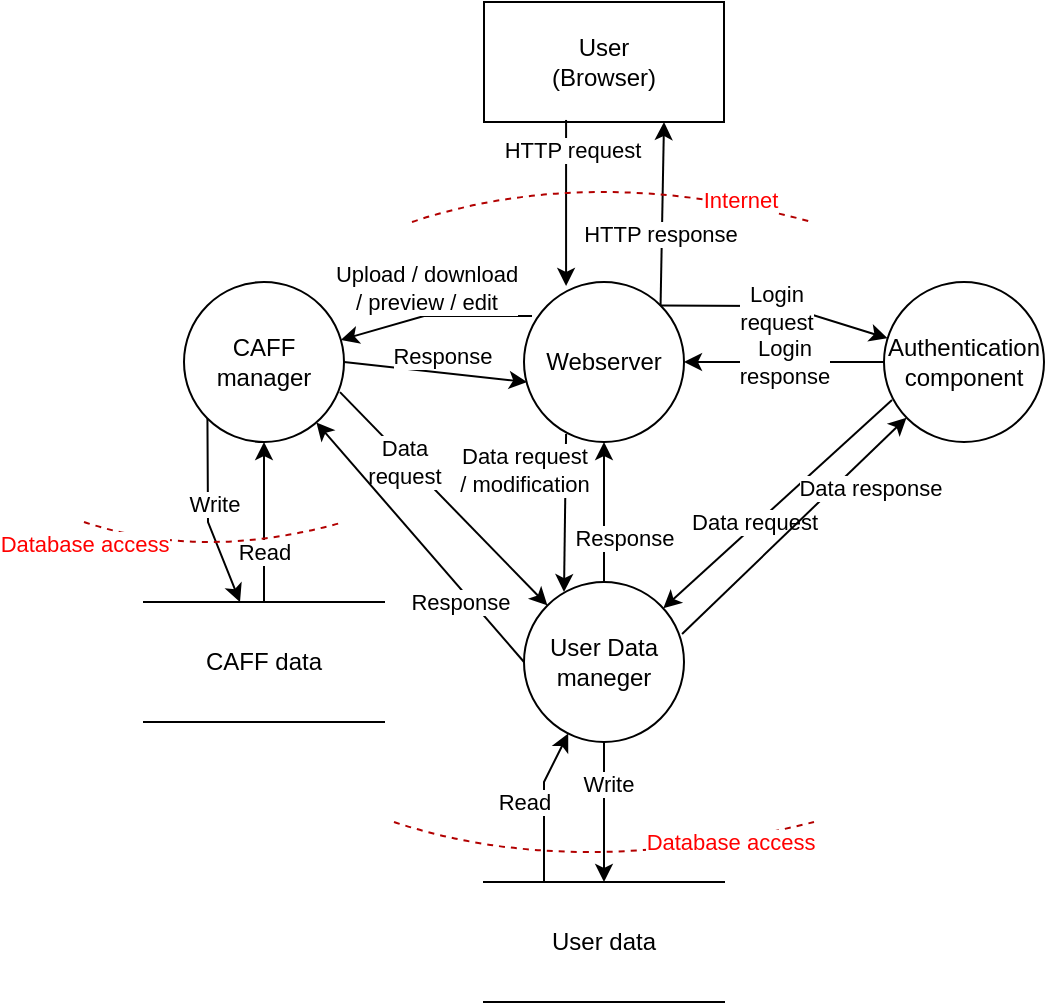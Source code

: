<mxfile version="15.5.2" type="github">
  <diagram id="D8d92j8qmXMpJo_Qk6BS" name="Page-1">
    <mxGraphModel dx="1422" dy="770" grid="1" gridSize="10" guides="1" tooltips="1" connect="1" arrows="1" fold="1" page="1" pageScale="1" pageWidth="827" pageHeight="1169" math="0" shadow="0">
      <root>
        <mxCell id="0" />
        <mxCell id="1" parent="0" />
        <mxCell id="62v6cssMGd1vKsKJh1Cb-1" value="Webserver" style="ellipse;whiteSpace=wrap;html=1;aspect=fixed;" vertex="1" parent="1">
          <mxGeometry x="270" y="170" width="80" height="80" as="geometry" />
        </mxCell>
        <mxCell id="62v6cssMGd1vKsKJh1Cb-2" value="User&lt;br&gt;(Browser)" style="rounded=0;whiteSpace=wrap;html=1;" vertex="1" parent="1">
          <mxGeometry x="250" y="30" width="120" height="60" as="geometry" />
        </mxCell>
        <mxCell id="62v6cssMGd1vKsKJh1Cb-3" value="Authentication&lt;br&gt;component" style="ellipse;whiteSpace=wrap;html=1;aspect=fixed;" vertex="1" parent="1">
          <mxGeometry x="450" y="170" width="80" height="80" as="geometry" />
        </mxCell>
        <mxCell id="62v6cssMGd1vKsKJh1Cb-4" value="CAFF&lt;br&gt;manager" style="ellipse;whiteSpace=wrap;html=1;aspect=fixed;" vertex="1" parent="1">
          <mxGeometry x="100" y="170" width="80" height="80" as="geometry" />
        </mxCell>
        <mxCell id="62v6cssMGd1vKsKJh1Cb-5" value="User Data&lt;br&gt;maneger" style="ellipse;whiteSpace=wrap;html=1;aspect=fixed;" vertex="1" parent="1">
          <mxGeometry x="270" y="320" width="80" height="80" as="geometry" />
        </mxCell>
        <mxCell id="62v6cssMGd1vKsKJh1Cb-6" value="" style="endArrow=classic;html=1;rounded=0;exitX=1;exitY=0;exitDx=0;exitDy=0;" edge="1" parent="1" source="62v6cssMGd1vKsKJh1Cb-1" target="62v6cssMGd1vKsKJh1Cb-3">
          <mxGeometry width="50" height="50" relative="1" as="geometry">
            <mxPoint x="240" y="330" as="sourcePoint" />
            <mxPoint x="290" y="280" as="targetPoint" />
            <Array as="points">
              <mxPoint x="400" y="182" />
            </Array>
          </mxGeometry>
        </mxCell>
        <mxCell id="62v6cssMGd1vKsKJh1Cb-7" value="Login&lt;br&gt;request" style="edgeLabel;html=1;align=center;verticalAlign=middle;resizable=0;points=[];" vertex="1" connectable="0" parent="62v6cssMGd1vKsKJh1Cb-6">
          <mxGeometry x="0.259" y="3" relative="1" as="geometry">
            <mxPoint x="-16" as="offset" />
          </mxGeometry>
        </mxCell>
        <mxCell id="62v6cssMGd1vKsKJh1Cb-8" value="" style="endArrow=classic;html=1;rounded=0;exitX=0;exitY=0.5;exitDx=0;exitDy=0;" edge="1" parent="1" source="62v6cssMGd1vKsKJh1Cb-3" target="62v6cssMGd1vKsKJh1Cb-1">
          <mxGeometry width="50" height="50" relative="1" as="geometry">
            <mxPoint x="420" y="300" as="sourcePoint" />
            <mxPoint x="470" y="250" as="targetPoint" />
          </mxGeometry>
        </mxCell>
        <mxCell id="62v6cssMGd1vKsKJh1Cb-9" value="Login&lt;br&gt;response" style="edgeLabel;html=1;align=center;verticalAlign=middle;resizable=0;points=[];" vertex="1" connectable="0" parent="62v6cssMGd1vKsKJh1Cb-8">
          <mxGeometry x="0.32" y="1" relative="1" as="geometry">
            <mxPoint x="16" y="-1" as="offset" />
          </mxGeometry>
        </mxCell>
        <mxCell id="62v6cssMGd1vKsKJh1Cb-10" value="" style="endArrow=classic;html=1;rounded=0;exitX=0.05;exitY=0.738;exitDx=0;exitDy=0;exitPerimeter=0;" edge="1" parent="1" source="62v6cssMGd1vKsKJh1Cb-3" target="62v6cssMGd1vKsKJh1Cb-5">
          <mxGeometry width="50" height="50" relative="1" as="geometry">
            <mxPoint x="450" y="340" as="sourcePoint" />
            <mxPoint x="500" y="290" as="targetPoint" />
          </mxGeometry>
        </mxCell>
        <mxCell id="62v6cssMGd1vKsKJh1Cb-12" value="Data request" style="edgeLabel;html=1;align=center;verticalAlign=middle;resizable=0;points=[];" vertex="1" connectable="0" parent="62v6cssMGd1vKsKJh1Cb-10">
          <mxGeometry x="0.208" y="-3" relative="1" as="geometry">
            <mxPoint x="2" as="offset" />
          </mxGeometry>
        </mxCell>
        <mxCell id="62v6cssMGd1vKsKJh1Cb-13" value="" style="endArrow=classic;html=1;rounded=0;exitX=0.988;exitY=0.325;exitDx=0;exitDy=0;exitPerimeter=0;" edge="1" parent="1" source="62v6cssMGd1vKsKJh1Cb-5" target="62v6cssMGd1vKsKJh1Cb-3">
          <mxGeometry width="50" height="50" relative="1" as="geometry">
            <mxPoint x="460" y="370" as="sourcePoint" />
            <mxPoint x="510" y="320" as="targetPoint" />
          </mxGeometry>
        </mxCell>
        <mxCell id="62v6cssMGd1vKsKJh1Cb-14" value="Data response" style="edgeLabel;html=1;align=center;verticalAlign=middle;resizable=0;points=[];" vertex="1" connectable="0" parent="62v6cssMGd1vKsKJh1Cb-13">
          <mxGeometry x="0.319" y="3" relative="1" as="geometry">
            <mxPoint x="22" as="offset" />
          </mxGeometry>
        </mxCell>
        <mxCell id="62v6cssMGd1vKsKJh1Cb-15" value="" style="endArrow=classic;html=1;rounded=0;exitX=0.263;exitY=0.95;exitDx=0;exitDy=0;exitPerimeter=0;entryX=0.25;entryY=0.063;entryDx=0;entryDy=0;entryPerimeter=0;" edge="1" parent="1" source="62v6cssMGd1vKsKJh1Cb-1" target="62v6cssMGd1vKsKJh1Cb-5">
          <mxGeometry width="50" height="50" relative="1" as="geometry">
            <mxPoint x="210" y="330" as="sourcePoint" />
            <mxPoint x="260" y="280" as="targetPoint" />
          </mxGeometry>
        </mxCell>
        <mxCell id="62v6cssMGd1vKsKJh1Cb-17" value="Data request&lt;br&gt;/ modification" style="edgeLabel;html=1;align=center;verticalAlign=middle;resizable=0;points=[];" vertex="1" connectable="0" parent="62v6cssMGd1vKsKJh1Cb-15">
          <mxGeometry x="-0.354" y="2" relative="1" as="geometry">
            <mxPoint x="-23" y="-8" as="offset" />
          </mxGeometry>
        </mxCell>
        <mxCell id="62v6cssMGd1vKsKJh1Cb-18" value="" style="endArrow=classic;html=1;rounded=0;exitX=0.5;exitY=0;exitDx=0;exitDy=0;entryX=0.5;entryY=1;entryDx=0;entryDy=0;" edge="1" parent="1" source="62v6cssMGd1vKsKJh1Cb-5" target="62v6cssMGd1vKsKJh1Cb-1">
          <mxGeometry width="50" height="50" relative="1" as="geometry">
            <mxPoint x="170" y="400" as="sourcePoint" />
            <mxPoint x="220" y="350" as="targetPoint" />
          </mxGeometry>
        </mxCell>
        <mxCell id="62v6cssMGd1vKsKJh1Cb-19" value="Response" style="edgeLabel;html=1;align=center;verticalAlign=middle;resizable=0;points=[];" vertex="1" connectable="0" parent="62v6cssMGd1vKsKJh1Cb-18">
          <mxGeometry x="-0.222" y="-2" relative="1" as="geometry">
            <mxPoint x="8" y="5" as="offset" />
          </mxGeometry>
        </mxCell>
        <mxCell id="62v6cssMGd1vKsKJh1Cb-20" value="" style="endArrow=classic;html=1;rounded=0;exitX=0.05;exitY=0.213;exitDx=0;exitDy=0;exitPerimeter=0;" edge="1" parent="1" source="62v6cssMGd1vKsKJh1Cb-1" target="62v6cssMGd1vKsKJh1Cb-4">
          <mxGeometry width="50" height="50" relative="1" as="geometry">
            <mxPoint x="210" y="180" as="sourcePoint" />
            <mxPoint x="260" y="130" as="targetPoint" />
            <Array as="points">
              <mxPoint x="220" y="187" />
            </Array>
          </mxGeometry>
        </mxCell>
        <mxCell id="62v6cssMGd1vKsKJh1Cb-21" value="Upload / download&lt;br&gt;/ preview / edit" style="edgeLabel;html=1;align=center;verticalAlign=middle;resizable=0;points=[];" vertex="1" connectable="0" parent="62v6cssMGd1vKsKJh1Cb-20">
          <mxGeometry x="0.408" y="-1" relative="1" as="geometry">
            <mxPoint x="15" y="-17" as="offset" />
          </mxGeometry>
        </mxCell>
        <mxCell id="62v6cssMGd1vKsKJh1Cb-22" value="" style="endArrow=classic;html=1;rounded=0;exitX=1;exitY=0.5;exitDx=0;exitDy=0;" edge="1" parent="1" source="62v6cssMGd1vKsKJh1Cb-4">
          <mxGeometry width="50" height="50" relative="1" as="geometry">
            <mxPoint x="181.04" y="224.05" as="sourcePoint" />
            <mxPoint x="271.539" y="219.999" as="targetPoint" />
            <Array as="points" />
          </mxGeometry>
        </mxCell>
        <mxCell id="62v6cssMGd1vKsKJh1Cb-23" value="Response" style="edgeLabel;html=1;align=center;verticalAlign=middle;resizable=0;points=[];" vertex="1" connectable="0" parent="62v6cssMGd1vKsKJh1Cb-22">
          <mxGeometry x="-0.649" y="1" relative="1" as="geometry">
            <mxPoint x="33" y="-4" as="offset" />
          </mxGeometry>
        </mxCell>
        <mxCell id="62v6cssMGd1vKsKJh1Cb-24" value="User data" style="shape=partialRectangle;whiteSpace=wrap;html=1;left=0;right=0;fillColor=none;" vertex="1" parent="1">
          <mxGeometry x="250" y="470" width="120" height="60" as="geometry" />
        </mxCell>
        <mxCell id="62v6cssMGd1vKsKJh1Cb-25" value="CAFF data" style="shape=partialRectangle;whiteSpace=wrap;html=1;left=0;right=0;fillColor=none;" vertex="1" parent="1">
          <mxGeometry x="80" y="330" width="120" height="60" as="geometry" />
        </mxCell>
        <mxCell id="62v6cssMGd1vKsKJh1Cb-26" value="" style="endArrow=classic;html=1;rounded=0;exitX=0;exitY=1;exitDx=0;exitDy=0;" edge="1" parent="1" source="62v6cssMGd1vKsKJh1Cb-4" target="62v6cssMGd1vKsKJh1Cb-25">
          <mxGeometry width="50" height="50" relative="1" as="geometry">
            <mxPoint x="140" y="300" as="sourcePoint" />
            <mxPoint x="140" y="320.711" as="targetPoint" />
            <Array as="points">
              <mxPoint x="112" y="290" />
            </Array>
          </mxGeometry>
        </mxCell>
        <mxCell id="62v6cssMGd1vKsKJh1Cb-27" value="Write" style="edgeLabel;html=1;align=center;verticalAlign=middle;resizable=0;points=[];" vertex="1" connectable="0" parent="62v6cssMGd1vKsKJh1Cb-26">
          <mxGeometry x="-0.571" y="3" relative="1" as="geometry">
            <mxPoint y="22" as="offset" />
          </mxGeometry>
        </mxCell>
        <mxCell id="62v6cssMGd1vKsKJh1Cb-28" value="" style="endArrow=classic;html=1;rounded=0;exitX=0.5;exitY=0;exitDx=0;exitDy=0;" edge="1" parent="1" source="62v6cssMGd1vKsKJh1Cb-25" target="62v6cssMGd1vKsKJh1Cb-4">
          <mxGeometry width="50" height="50" relative="1" as="geometry">
            <mxPoint x="160" y="310" as="sourcePoint" />
            <mxPoint x="210" y="260" as="targetPoint" />
            <Array as="points">
              <mxPoint x="140" y="280" />
            </Array>
          </mxGeometry>
        </mxCell>
        <mxCell id="62v6cssMGd1vKsKJh1Cb-29" value="Read" style="edgeLabel;html=1;align=center;verticalAlign=middle;resizable=0;points=[];" vertex="1" connectable="0" parent="62v6cssMGd1vKsKJh1Cb-28">
          <mxGeometry x="-0.375" relative="1" as="geometry">
            <mxPoint as="offset" />
          </mxGeometry>
        </mxCell>
        <mxCell id="62v6cssMGd1vKsKJh1Cb-30" value="" style="endArrow=classic;html=1;rounded=0;exitX=0.25;exitY=0;exitDx=0;exitDy=0;" edge="1" parent="1" source="62v6cssMGd1vKsKJh1Cb-24" target="62v6cssMGd1vKsKJh1Cb-5">
          <mxGeometry width="50" height="50" relative="1" as="geometry">
            <mxPoint x="390" y="470" as="sourcePoint" />
            <mxPoint x="440" y="420" as="targetPoint" />
            <Array as="points">
              <mxPoint x="280" y="420" />
            </Array>
          </mxGeometry>
        </mxCell>
        <mxCell id="62v6cssMGd1vKsKJh1Cb-31" value="Read" style="edgeLabel;html=1;align=center;verticalAlign=middle;resizable=0;points=[];" vertex="1" connectable="0" parent="62v6cssMGd1vKsKJh1Cb-30">
          <mxGeometry x="0.426" relative="1" as="geometry">
            <mxPoint x="-12" y="14" as="offset" />
          </mxGeometry>
        </mxCell>
        <mxCell id="62v6cssMGd1vKsKJh1Cb-32" value="" style="endArrow=classic;html=1;rounded=0;exitX=0.5;exitY=1;exitDx=0;exitDy=0;" edge="1" parent="1" source="62v6cssMGd1vKsKJh1Cb-5" target="62v6cssMGd1vKsKJh1Cb-24">
          <mxGeometry width="50" height="50" relative="1" as="geometry">
            <mxPoint x="400" y="460" as="sourcePoint" />
            <mxPoint x="450" y="410" as="targetPoint" />
          </mxGeometry>
        </mxCell>
        <mxCell id="62v6cssMGd1vKsKJh1Cb-33" value="Write" style="edgeLabel;html=1;align=center;verticalAlign=middle;resizable=0;points=[];" vertex="1" connectable="0" parent="62v6cssMGd1vKsKJh1Cb-32">
          <mxGeometry x="-0.4" y="2" relative="1" as="geometry">
            <mxPoint as="offset" />
          </mxGeometry>
        </mxCell>
        <mxCell id="62v6cssMGd1vKsKJh1Cb-37" value="" style="endArrow=classic;html=1;rounded=0;exitX=0.342;exitY=0.983;exitDx=0;exitDy=0;exitPerimeter=0;entryX=0.263;entryY=0.025;entryDx=0;entryDy=0;entryPerimeter=0;" edge="1" parent="1" source="62v6cssMGd1vKsKJh1Cb-2" target="62v6cssMGd1vKsKJh1Cb-1">
          <mxGeometry width="50" height="50" relative="1" as="geometry">
            <mxPoint x="260" y="160" as="sourcePoint" />
            <mxPoint x="310" y="110" as="targetPoint" />
          </mxGeometry>
        </mxCell>
        <mxCell id="62v6cssMGd1vKsKJh1Cb-38" value="HTTP request" style="edgeLabel;html=1;align=center;verticalAlign=middle;resizable=0;points=[];" vertex="1" connectable="0" parent="62v6cssMGd1vKsKJh1Cb-37">
          <mxGeometry x="-0.638" y="3" relative="1" as="geometry">
            <mxPoint as="offset" />
          </mxGeometry>
        </mxCell>
        <mxCell id="62v6cssMGd1vKsKJh1Cb-39" value="" style="endArrow=classic;html=1;rounded=0;exitX=1;exitY=0;exitDx=0;exitDy=0;entryX=0.75;entryY=1;entryDx=0;entryDy=0;" edge="1" parent="1" source="62v6cssMGd1vKsKJh1Cb-1" target="62v6cssMGd1vKsKJh1Cb-2">
          <mxGeometry width="50" height="50" relative="1" as="geometry">
            <mxPoint x="340" y="180" as="sourcePoint" />
            <mxPoint x="390" y="130" as="targetPoint" />
          </mxGeometry>
        </mxCell>
        <mxCell id="62v6cssMGd1vKsKJh1Cb-40" value="HTTP response" style="edgeLabel;html=1;align=center;verticalAlign=middle;resizable=0;points=[];" vertex="1" connectable="0" parent="62v6cssMGd1vKsKJh1Cb-39">
          <mxGeometry x="-0.222" y="1" relative="1" as="geometry">
            <mxPoint as="offset" />
          </mxGeometry>
        </mxCell>
        <mxCell id="62v6cssMGd1vKsKJh1Cb-41" value="" style="curved=1;endArrow=none;html=1;rounded=0;endFill=0;dashed=1;fillColor=#e51400;strokeColor=#B20000;" edge="1" parent="1">
          <mxGeometry width="50" height="50" relative="1" as="geometry">
            <mxPoint x="214" y="140" as="sourcePoint" />
            <mxPoint x="414" y="140" as="targetPoint" />
            <Array as="points">
              <mxPoint x="214" y="140" />
              <mxPoint x="304" y="110" />
            </Array>
          </mxGeometry>
        </mxCell>
        <mxCell id="62v6cssMGd1vKsKJh1Cb-42" value="Internet" style="edgeLabel;html=1;align=center;verticalAlign=middle;resizable=0;points=[];fontColor=#FF0000;" vertex="1" connectable="0" parent="62v6cssMGd1vKsKJh1Cb-41">
          <mxGeometry x="0.64" y="1" relative="1" as="geometry">
            <mxPoint as="offset" />
          </mxGeometry>
        </mxCell>
        <mxCell id="62v6cssMGd1vKsKJh1Cb-43" value="" style="curved=1;endArrow=none;html=1;rounded=0;dashed=1;fontColor=#FF0000;fillColor=#e51400;strokeColor=#B20000;endFill=0;" edge="1" parent="1">
          <mxGeometry width="50" height="50" relative="1" as="geometry">
            <mxPoint x="205" y="440" as="sourcePoint" />
            <mxPoint x="415" y="440" as="targetPoint" />
            <Array as="points">
              <mxPoint x="295" y="470" />
            </Array>
          </mxGeometry>
        </mxCell>
        <mxCell id="62v6cssMGd1vKsKJh1Cb-44" value="Database access" style="edgeLabel;html=1;align=center;verticalAlign=middle;resizable=0;points=[];fontColor=#FF0000;" vertex="1" connectable="0" parent="62v6cssMGd1vKsKJh1Cb-43">
          <mxGeometry x="0.607" y="1" relative="1" as="geometry">
            <mxPoint as="offset" />
          </mxGeometry>
        </mxCell>
        <mxCell id="62v6cssMGd1vKsKJh1Cb-45" value="" style="curved=1;endArrow=none;html=1;rounded=0;dashed=1;fontColor=#FF0000;fillColor=#e51400;strokeColor=#B20000;endFill=0;" edge="1" parent="1">
          <mxGeometry width="50" height="50" relative="1" as="geometry">
            <mxPoint x="50" y="290" as="sourcePoint" />
            <mxPoint x="180" y="290" as="targetPoint" />
            <Array as="points">
              <mxPoint x="110" y="310" />
            </Array>
          </mxGeometry>
        </mxCell>
        <mxCell id="62v6cssMGd1vKsKJh1Cb-46" value="Database access" style="edgeLabel;html=1;align=center;verticalAlign=middle;resizable=0;points=[];fontColor=#FF0000;" vertex="1" connectable="0" parent="62v6cssMGd1vKsKJh1Cb-45">
          <mxGeometry x="0.607" y="1" relative="1" as="geometry">
            <mxPoint x="-104" y="4" as="offset" />
          </mxGeometry>
        </mxCell>
        <mxCell id="62v6cssMGd1vKsKJh1Cb-47" value="" style="endArrow=classic;html=1;rounded=0;fontColor=#FF0000;exitX=0.975;exitY=0.688;exitDx=0;exitDy=0;exitPerimeter=0;entryX=0;entryY=0;entryDx=0;entryDy=0;" edge="1" parent="1" source="62v6cssMGd1vKsKJh1Cb-4" target="62v6cssMGd1vKsKJh1Cb-5">
          <mxGeometry width="50" height="50" relative="1" as="geometry">
            <mxPoint x="130" y="110" as="sourcePoint" />
            <mxPoint x="180" y="60" as="targetPoint" />
          </mxGeometry>
        </mxCell>
        <mxCell id="62v6cssMGd1vKsKJh1Cb-49" value="&lt;font color=&quot;#000000&quot;&gt;Data &lt;br&gt;request&lt;/font&gt;" style="edgeLabel;html=1;align=center;verticalAlign=middle;resizable=0;points=[];fontColor=#FF0000;" vertex="1" connectable="0" parent="62v6cssMGd1vKsKJh1Cb-47">
          <mxGeometry x="-0.287" relative="1" as="geometry">
            <mxPoint x="-5" y="-3" as="offset" />
          </mxGeometry>
        </mxCell>
        <mxCell id="62v6cssMGd1vKsKJh1Cb-48" value="" style="endArrow=classic;html=1;rounded=0;fontColor=#FF0000;exitX=0;exitY=0.5;exitDx=0;exitDy=0;" edge="1" parent="1" source="62v6cssMGd1vKsKJh1Cb-5" target="62v6cssMGd1vKsKJh1Cb-4">
          <mxGeometry width="50" height="50" relative="1" as="geometry">
            <mxPoint x="230" y="360" as="sourcePoint" />
            <mxPoint x="280" y="310" as="targetPoint" />
          </mxGeometry>
        </mxCell>
        <mxCell id="62v6cssMGd1vKsKJh1Cb-51" value="Response" style="edgeLabel;html=1;align=center;verticalAlign=middle;resizable=0;points=[];fontColor=#000000;" vertex="1" connectable="0" parent="62v6cssMGd1vKsKJh1Cb-48">
          <mxGeometry x="-0.446" y="4" relative="1" as="geometry">
            <mxPoint as="offset" />
          </mxGeometry>
        </mxCell>
      </root>
    </mxGraphModel>
  </diagram>
</mxfile>
